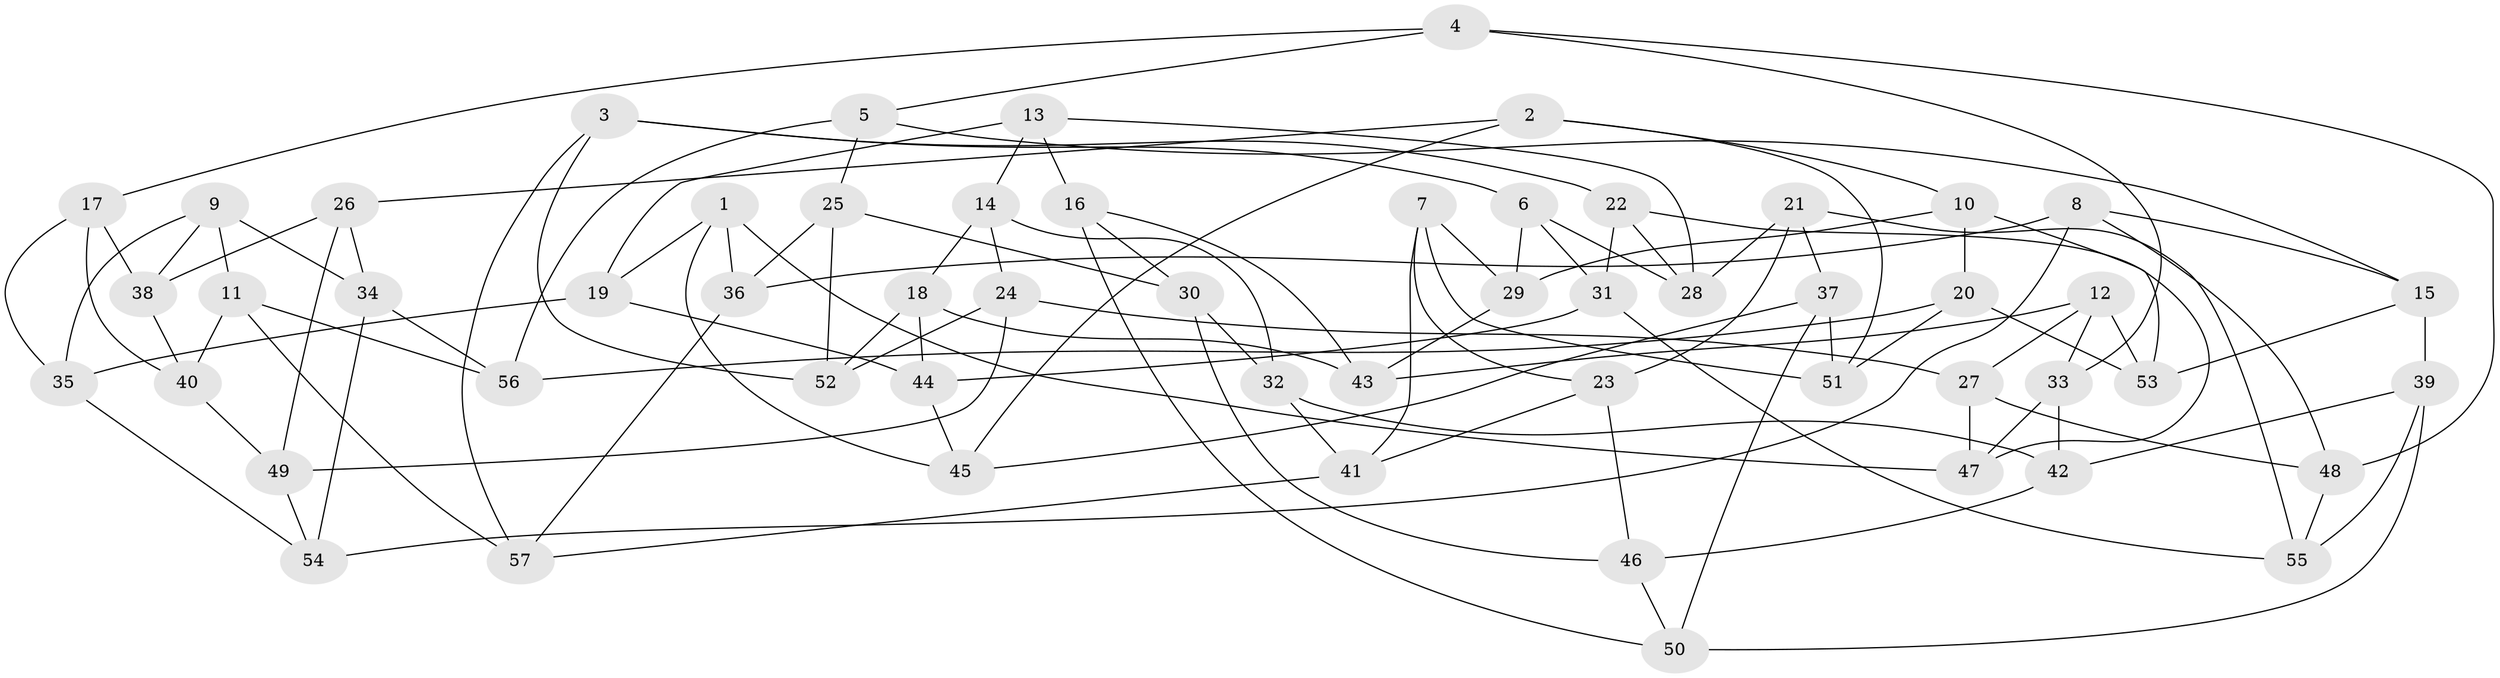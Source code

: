 // coarse degree distribution, {6: 0.5151515151515151, 5: 0.21212121212121213, 3: 0.030303030303030304, 4: 0.24242424242424243}
// Generated by graph-tools (version 1.1) at 2025/24/03/03/25 07:24:23]
// undirected, 57 vertices, 114 edges
graph export_dot {
graph [start="1"]
  node [color=gray90,style=filled];
  1;
  2;
  3;
  4;
  5;
  6;
  7;
  8;
  9;
  10;
  11;
  12;
  13;
  14;
  15;
  16;
  17;
  18;
  19;
  20;
  21;
  22;
  23;
  24;
  25;
  26;
  27;
  28;
  29;
  30;
  31;
  32;
  33;
  34;
  35;
  36;
  37;
  38;
  39;
  40;
  41;
  42;
  43;
  44;
  45;
  46;
  47;
  48;
  49;
  50;
  51;
  52;
  53;
  54;
  55;
  56;
  57;
  1 -- 47;
  1 -- 36;
  1 -- 19;
  1 -- 45;
  2 -- 10;
  2 -- 26;
  2 -- 51;
  2 -- 45;
  3 -- 52;
  3 -- 6;
  3 -- 22;
  3 -- 57;
  4 -- 48;
  4 -- 33;
  4 -- 17;
  4 -- 5;
  5 -- 25;
  5 -- 56;
  5 -- 15;
  6 -- 31;
  6 -- 28;
  6 -- 29;
  7 -- 23;
  7 -- 29;
  7 -- 41;
  7 -- 51;
  8 -- 36;
  8 -- 54;
  8 -- 48;
  8 -- 15;
  9 -- 34;
  9 -- 38;
  9 -- 11;
  9 -- 35;
  10 -- 20;
  10 -- 29;
  10 -- 53;
  11 -- 57;
  11 -- 40;
  11 -- 56;
  12 -- 33;
  12 -- 27;
  12 -- 53;
  12 -- 43;
  13 -- 14;
  13 -- 28;
  13 -- 19;
  13 -- 16;
  14 -- 32;
  14 -- 24;
  14 -- 18;
  15 -- 53;
  15 -- 39;
  16 -- 30;
  16 -- 50;
  16 -- 43;
  17 -- 40;
  17 -- 38;
  17 -- 35;
  18 -- 52;
  18 -- 43;
  18 -- 44;
  19 -- 44;
  19 -- 35;
  20 -- 51;
  20 -- 53;
  20 -- 56;
  21 -- 55;
  21 -- 28;
  21 -- 23;
  21 -- 37;
  22 -- 47;
  22 -- 28;
  22 -- 31;
  23 -- 46;
  23 -- 41;
  24 -- 27;
  24 -- 52;
  24 -- 49;
  25 -- 52;
  25 -- 30;
  25 -- 36;
  26 -- 34;
  26 -- 49;
  26 -- 38;
  27 -- 47;
  27 -- 48;
  29 -- 43;
  30 -- 46;
  30 -- 32;
  31 -- 55;
  31 -- 44;
  32 -- 41;
  32 -- 42;
  33 -- 47;
  33 -- 42;
  34 -- 56;
  34 -- 54;
  35 -- 54;
  36 -- 57;
  37 -- 45;
  37 -- 50;
  37 -- 51;
  38 -- 40;
  39 -- 55;
  39 -- 50;
  39 -- 42;
  40 -- 49;
  41 -- 57;
  42 -- 46;
  44 -- 45;
  46 -- 50;
  48 -- 55;
  49 -- 54;
}
